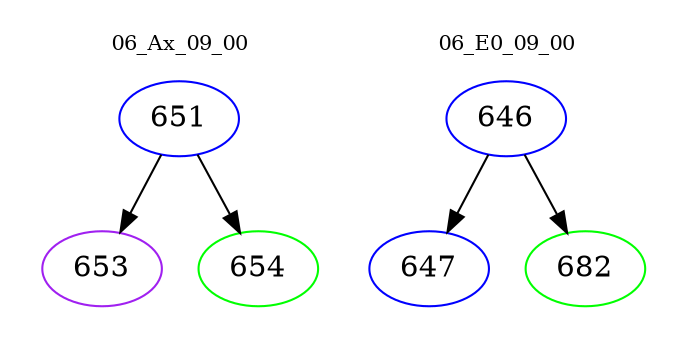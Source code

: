 digraph{
subgraph cluster_0 {
color = white
label = "06_Ax_09_00";
fontsize=10;
T0_651 [label="651", color="blue"]
T0_651 -> T0_653 [color="black"]
T0_653 [label="653", color="purple"]
T0_651 -> T0_654 [color="black"]
T0_654 [label="654", color="green"]
}
subgraph cluster_1 {
color = white
label = "06_E0_09_00";
fontsize=10;
T1_646 [label="646", color="blue"]
T1_646 -> T1_647 [color="black"]
T1_647 [label="647", color="blue"]
T1_646 -> T1_682 [color="black"]
T1_682 [label="682", color="green"]
}
}
